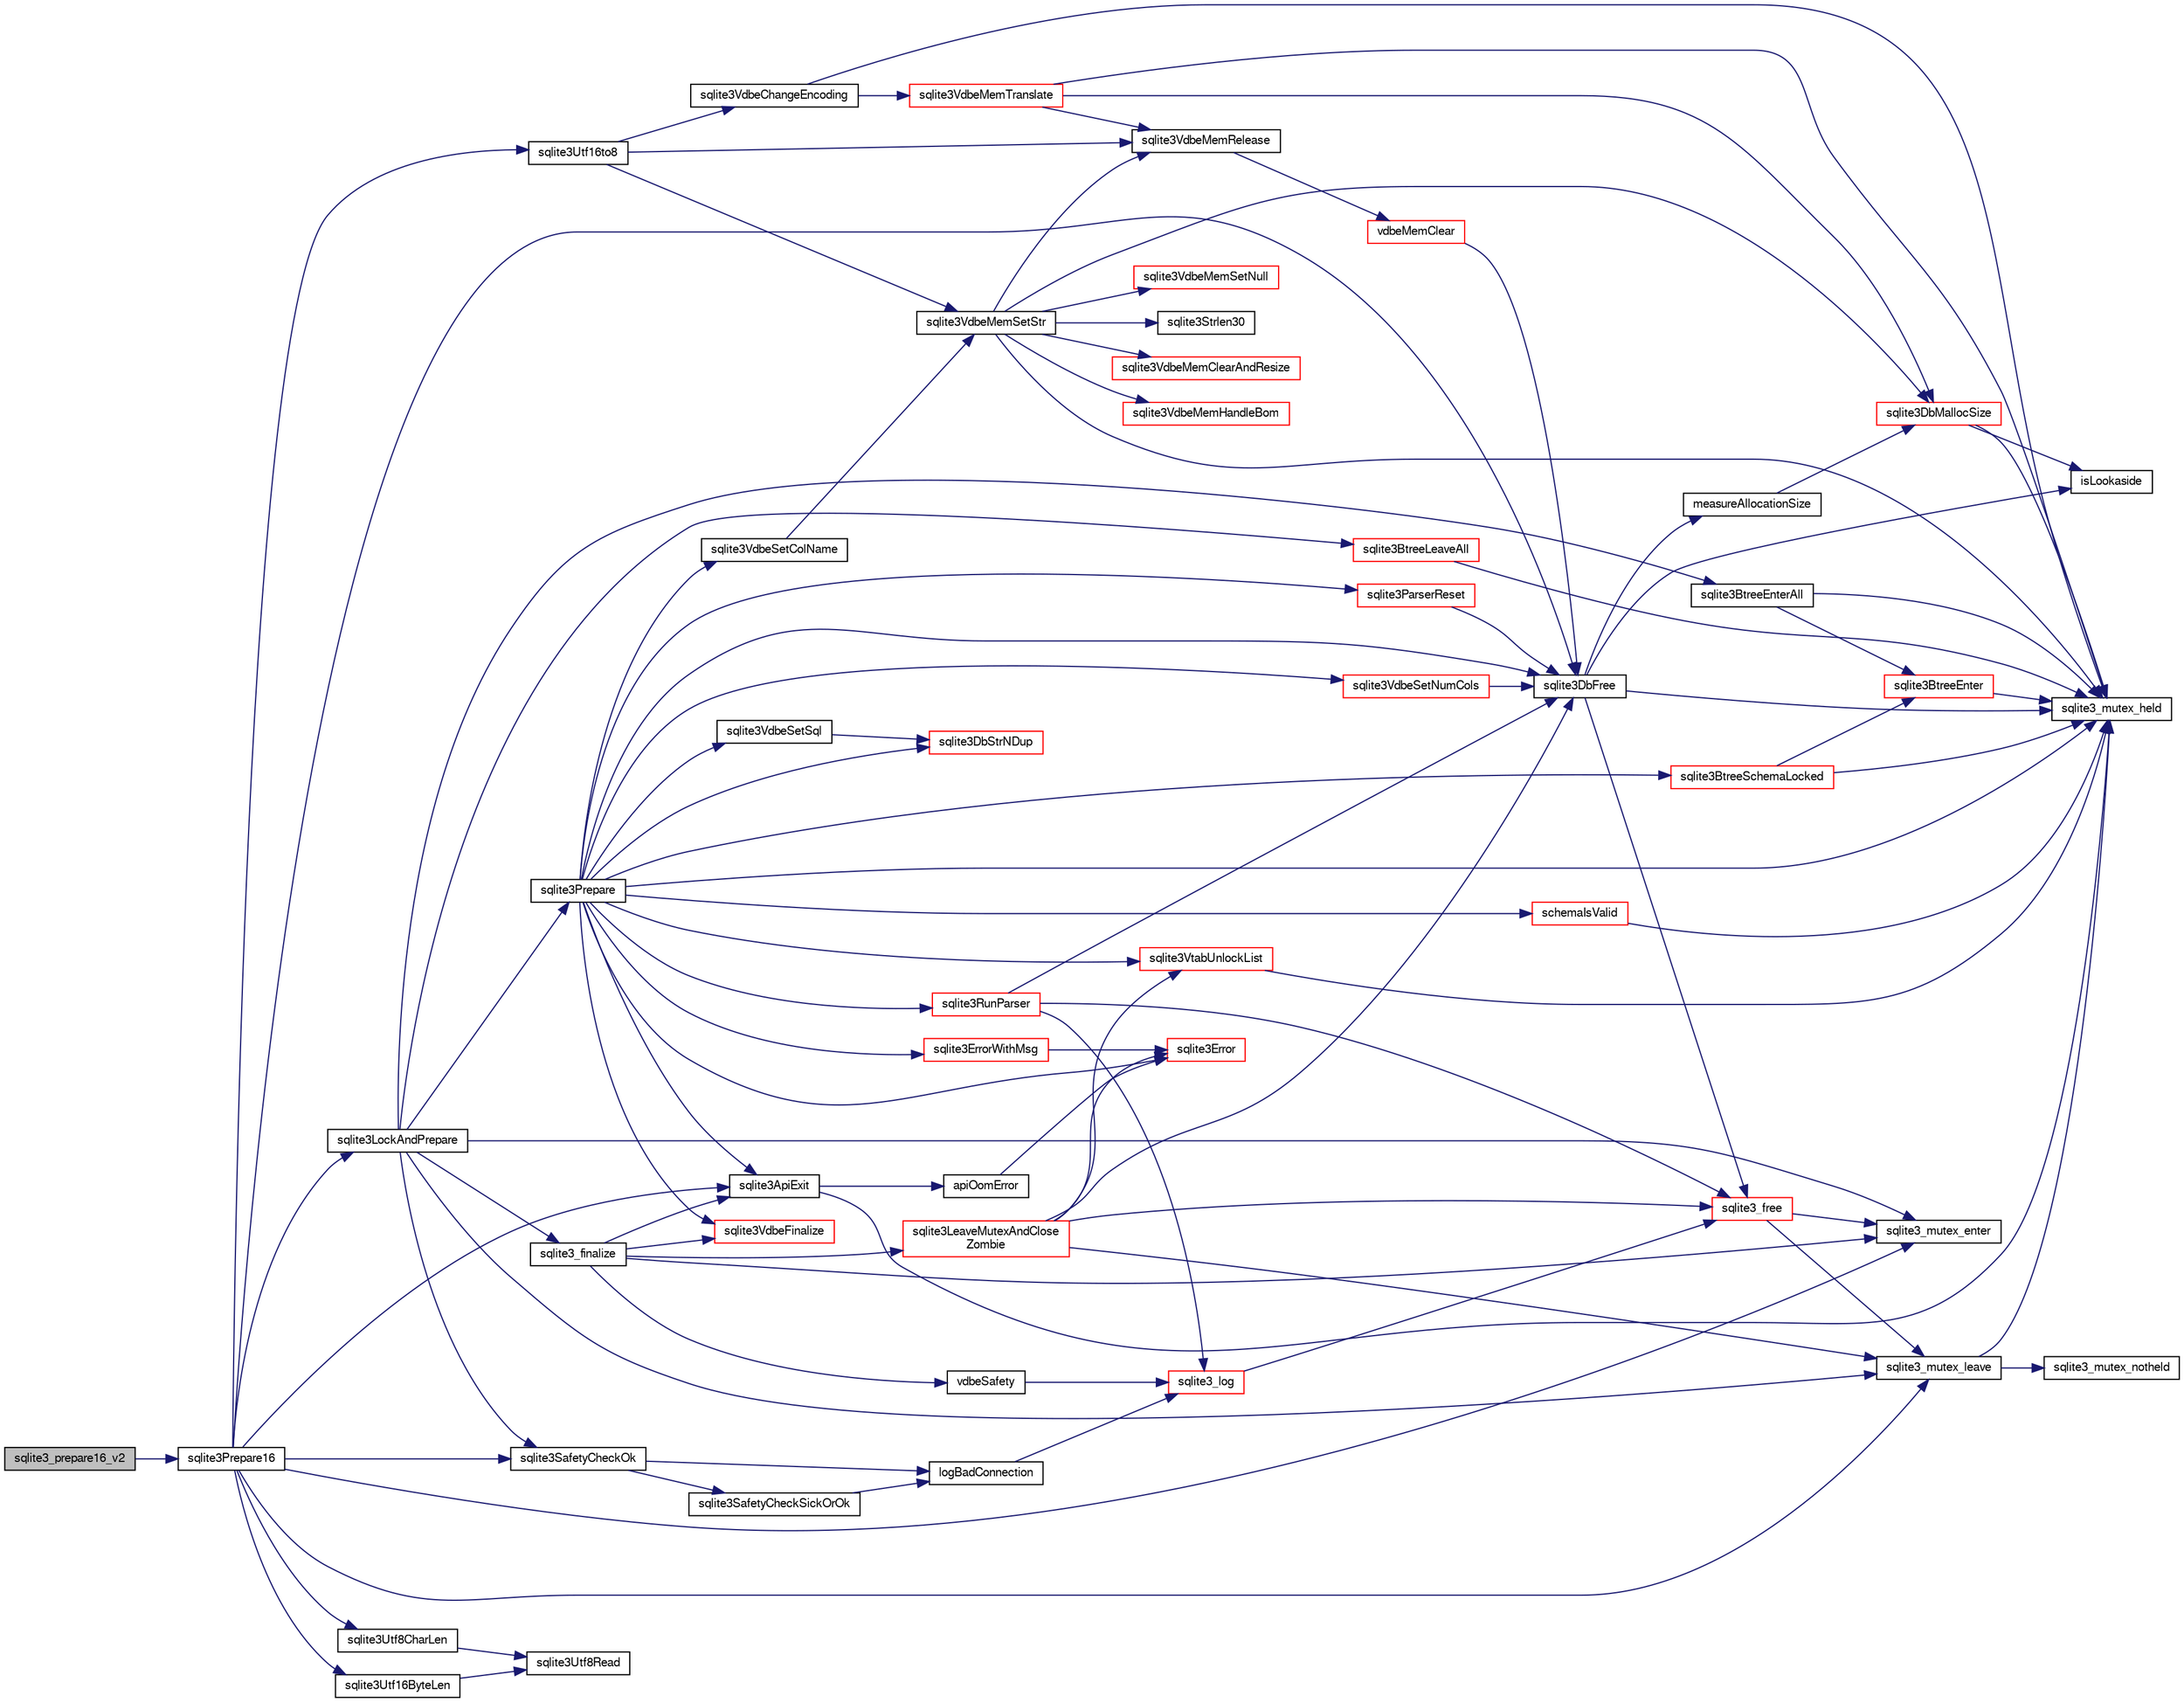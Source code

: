 digraph "sqlite3_prepare16_v2"
{
  edge [fontname="FreeSans",fontsize="10",labelfontname="FreeSans",labelfontsize="10"];
  node [fontname="FreeSans",fontsize="10",shape=record];
  rankdir="LR";
  Node56389 [label="sqlite3_prepare16_v2",height=0.2,width=0.4,color="black", fillcolor="grey75", style="filled", fontcolor="black"];
  Node56389 -> Node56390 [color="midnightblue",fontsize="10",style="solid",fontname="FreeSans"];
  Node56390 [label="sqlite3Prepare16",height=0.2,width=0.4,color="black", fillcolor="white", style="filled",URL="$sqlite3_8c.html#a5842e6724b91885125f83c438da1f15b"];
  Node56390 -> Node56391 [color="midnightblue",fontsize="10",style="solid",fontname="FreeSans"];
  Node56391 [label="sqlite3SafetyCheckOk",height=0.2,width=0.4,color="black", fillcolor="white", style="filled",URL="$sqlite3_8c.html#ab15308423296d719d75dca4c0ef182a7"];
  Node56391 -> Node56392 [color="midnightblue",fontsize="10",style="solid",fontname="FreeSans"];
  Node56392 [label="logBadConnection",height=0.2,width=0.4,color="black", fillcolor="white", style="filled",URL="$sqlite3_8c.html#a8aa249fac852b22bb1227e2bc2921f11"];
  Node56392 -> Node56393 [color="midnightblue",fontsize="10",style="solid",fontname="FreeSans"];
  Node56393 [label="sqlite3_log",height=0.2,width=0.4,color="red", fillcolor="white", style="filled",URL="$sqlite3_8c.html#a298c9699bf9c143662c6b1fec4b2dc3b"];
  Node56393 -> Node56408 [color="midnightblue",fontsize="10",style="solid",fontname="FreeSans"];
  Node56408 [label="sqlite3_free",height=0.2,width=0.4,color="red", fillcolor="white", style="filled",URL="$sqlite3_8c.html#a6552349e36a8a691af5487999ab09519"];
  Node56408 -> Node56409 [color="midnightblue",fontsize="10",style="solid",fontname="FreeSans"];
  Node56409 [label="sqlite3_mutex_enter",height=0.2,width=0.4,color="black", fillcolor="white", style="filled",URL="$sqlite3_8c.html#a1c12cde690bd89f104de5cbad12a6bf5"];
  Node56408 -> Node56411 [color="midnightblue",fontsize="10",style="solid",fontname="FreeSans"];
  Node56411 [label="sqlite3_mutex_leave",height=0.2,width=0.4,color="black", fillcolor="white", style="filled",URL="$sqlite3_8c.html#a5838d235601dbd3c1fa993555c6bcc93"];
  Node56411 -> Node56403 [color="midnightblue",fontsize="10",style="solid",fontname="FreeSans"];
  Node56403 [label="sqlite3_mutex_held",height=0.2,width=0.4,color="black", fillcolor="white", style="filled",URL="$sqlite3_8c.html#acf77da68932b6bc163c5e68547ecc3e7"];
  Node56411 -> Node56412 [color="midnightblue",fontsize="10",style="solid",fontname="FreeSans"];
  Node56412 [label="sqlite3_mutex_notheld",height=0.2,width=0.4,color="black", fillcolor="white", style="filled",URL="$sqlite3_8c.html#a83967c837c1c000d3b5adcfaa688f5dc"];
  Node56391 -> Node56675 [color="midnightblue",fontsize="10",style="solid",fontname="FreeSans"];
  Node56675 [label="sqlite3SafetyCheckSickOrOk",height=0.2,width=0.4,color="black", fillcolor="white", style="filled",URL="$sqlite3_8c.html#ac1fff729aec147d9825a4930042a626b"];
  Node56675 -> Node56392 [color="midnightblue",fontsize="10",style="solid",fontname="FreeSans"];
  Node56390 -> Node56409 [color="midnightblue",fontsize="10",style="solid",fontname="FreeSans"];
  Node56390 -> Node56676 [color="midnightblue",fontsize="10",style="solid",fontname="FreeSans"];
  Node56676 [label="sqlite3Utf16to8",height=0.2,width=0.4,color="black", fillcolor="white", style="filled",URL="$sqlite3_8c.html#a2c2d4b96de83192463964b77bdc524ae"];
  Node56676 -> Node56511 [color="midnightblue",fontsize="10",style="solid",fontname="FreeSans"];
  Node56511 [label="sqlite3VdbeMemSetStr",height=0.2,width=0.4,color="black", fillcolor="white", style="filled",URL="$sqlite3_8c.html#a9697bec7c3b512483638ea3646191d7d"];
  Node56511 -> Node56403 [color="midnightblue",fontsize="10",style="solid",fontname="FreeSans"];
  Node56511 -> Node56490 [color="midnightblue",fontsize="10",style="solid",fontname="FreeSans"];
  Node56490 [label="sqlite3VdbeMemSetNull",height=0.2,width=0.4,color="red", fillcolor="white", style="filled",URL="$sqlite3_8c.html#ae01092c23aebaf8a3ebdf3954609b410"];
  Node56511 -> Node56478 [color="midnightblue",fontsize="10",style="solid",fontname="FreeSans"];
  Node56478 [label="sqlite3Strlen30",height=0.2,width=0.4,color="black", fillcolor="white", style="filled",URL="$sqlite3_8c.html#a3dcd80ba41f1a308193dee74857b62a7"];
  Node56511 -> Node56502 [color="midnightblue",fontsize="10",style="solid",fontname="FreeSans"];
  Node56502 [label="sqlite3VdbeMemClearAndResize",height=0.2,width=0.4,color="red", fillcolor="white", style="filled",URL="$sqlite3_8c.html#add082be4aa46084ecdf023cfac898231"];
  Node56511 -> Node56497 [color="midnightblue",fontsize="10",style="solid",fontname="FreeSans"];
  Node56497 [label="sqlite3VdbeMemRelease",height=0.2,width=0.4,color="black", fillcolor="white", style="filled",URL="$sqlite3_8c.html#a90606361dbeba88159fd6ff03fcc10cc"];
  Node56497 -> Node56498 [color="midnightblue",fontsize="10",style="solid",fontname="FreeSans"];
  Node56498 [label="vdbeMemClear",height=0.2,width=0.4,color="red", fillcolor="white", style="filled",URL="$sqlite3_8c.html#a489eef6e55ad0dadf67578726b935d12"];
  Node56498 -> Node56402 [color="midnightblue",fontsize="10",style="solid",fontname="FreeSans"];
  Node56402 [label="sqlite3DbFree",height=0.2,width=0.4,color="black", fillcolor="white", style="filled",URL="$sqlite3_8c.html#ac70ab821a6607b4a1b909582dc37a069"];
  Node56402 -> Node56403 [color="midnightblue",fontsize="10",style="solid",fontname="FreeSans"];
  Node56402 -> Node56404 [color="midnightblue",fontsize="10",style="solid",fontname="FreeSans"];
  Node56404 [label="measureAllocationSize",height=0.2,width=0.4,color="black", fillcolor="white", style="filled",URL="$sqlite3_8c.html#a45731e644a22fdb756e2b6337224217a"];
  Node56404 -> Node56405 [color="midnightblue",fontsize="10",style="solid",fontname="FreeSans"];
  Node56405 [label="sqlite3DbMallocSize",height=0.2,width=0.4,color="red", fillcolor="white", style="filled",URL="$sqlite3_8c.html#aa397e5a8a03495203a0767abf0a71f86"];
  Node56405 -> Node56403 [color="midnightblue",fontsize="10",style="solid",fontname="FreeSans"];
  Node56405 -> Node56407 [color="midnightblue",fontsize="10",style="solid",fontname="FreeSans"];
  Node56407 [label="isLookaside",height=0.2,width=0.4,color="black", fillcolor="white", style="filled",URL="$sqlite3_8c.html#a770fa05ff9717b75e16f4d968a77b897"];
  Node56402 -> Node56407 [color="midnightblue",fontsize="10",style="solid",fontname="FreeSans"];
  Node56402 -> Node56408 [color="midnightblue",fontsize="10",style="solid",fontname="FreeSans"];
  Node56511 -> Node56405 [color="midnightblue",fontsize="10",style="solid",fontname="FreeSans"];
  Node56511 -> Node56512 [color="midnightblue",fontsize="10",style="solid",fontname="FreeSans"];
  Node56512 [label="sqlite3VdbeMemHandleBom",height=0.2,width=0.4,color="red", fillcolor="white", style="filled",URL="$sqlite3_8c.html#a8ac47607e6893715d335a0f6f4b58e3e"];
  Node56676 -> Node56494 [color="midnightblue",fontsize="10",style="solid",fontname="FreeSans"];
  Node56494 [label="sqlite3VdbeChangeEncoding",height=0.2,width=0.4,color="black", fillcolor="white", style="filled",URL="$sqlite3_8c.html#aa7cf8e488bf8cf9ec18528f52a40de31"];
  Node56494 -> Node56403 [color="midnightblue",fontsize="10",style="solid",fontname="FreeSans"];
  Node56494 -> Node56495 [color="midnightblue",fontsize="10",style="solid",fontname="FreeSans"];
  Node56495 [label="sqlite3VdbeMemTranslate",height=0.2,width=0.4,color="red", fillcolor="white", style="filled",URL="$sqlite3_8c.html#adc5f07459f00d96ec7591be255d029f5"];
  Node56495 -> Node56403 [color="midnightblue",fontsize="10",style="solid",fontname="FreeSans"];
  Node56495 -> Node56497 [color="midnightblue",fontsize="10",style="solid",fontname="FreeSans"];
  Node56495 -> Node56405 [color="midnightblue",fontsize="10",style="solid",fontname="FreeSans"];
  Node56676 -> Node56497 [color="midnightblue",fontsize="10",style="solid",fontname="FreeSans"];
  Node56390 -> Node56677 [color="midnightblue",fontsize="10",style="solid",fontname="FreeSans"];
  Node56677 [label="sqlite3LockAndPrepare",height=0.2,width=0.4,color="black", fillcolor="white", style="filled",URL="$sqlite3_8c.html#a5db1ec5589aa2b02c6d979211a8789bd"];
  Node56677 -> Node56391 [color="midnightblue",fontsize="10",style="solid",fontname="FreeSans"];
  Node56677 -> Node56409 [color="midnightblue",fontsize="10",style="solid",fontname="FreeSans"];
  Node56677 -> Node56678 [color="midnightblue",fontsize="10",style="solid",fontname="FreeSans"];
  Node56678 [label="sqlite3BtreeEnterAll",height=0.2,width=0.4,color="black", fillcolor="white", style="filled",URL="$sqlite3_8c.html#a7e8c5e623a61d322d3622c3e6202d735"];
  Node56678 -> Node56403 [color="midnightblue",fontsize="10",style="solid",fontname="FreeSans"];
  Node56678 -> Node56679 [color="midnightblue",fontsize="10",style="solid",fontname="FreeSans"];
  Node56679 [label="sqlite3BtreeEnter",height=0.2,width=0.4,color="red", fillcolor="white", style="filled",URL="$sqlite3_8c.html#afa05d700ca373993fe6b0525b867feff"];
  Node56679 -> Node56403 [color="midnightblue",fontsize="10",style="solid",fontname="FreeSans"];
  Node56677 -> Node56684 [color="midnightblue",fontsize="10",style="solid",fontname="FreeSans"];
  Node56684 [label="sqlite3Prepare",height=0.2,width=0.4,color="black", fillcolor="white", style="filled",URL="$sqlite3_8c.html#acb25890858d0bf4b12eb7aae569f0c7b"];
  Node56684 -> Node56403 [color="midnightblue",fontsize="10",style="solid",fontname="FreeSans"];
  Node56684 -> Node56685 [color="midnightblue",fontsize="10",style="solid",fontname="FreeSans"];
  Node56685 [label="sqlite3BtreeSchemaLocked",height=0.2,width=0.4,color="red", fillcolor="white", style="filled",URL="$sqlite3_8c.html#a46e6aacc6b039bae84b1d1a86ce9000c"];
  Node56685 -> Node56403 [color="midnightblue",fontsize="10",style="solid",fontname="FreeSans"];
  Node56685 -> Node56679 [color="midnightblue",fontsize="10",style="solid",fontname="FreeSans"];
  Node56684 -> Node56688 [color="midnightblue",fontsize="10",style="solid",fontname="FreeSans"];
  Node56688 [label="sqlite3ErrorWithMsg",height=0.2,width=0.4,color="red", fillcolor="white", style="filled",URL="$sqlite3_8c.html#a11feb4cd8e77d59df266587cfe1b2641"];
  Node56688 -> Node56609 [color="midnightblue",fontsize="10",style="solid",fontname="FreeSans"];
  Node56609 [label="sqlite3Error",height=0.2,width=0.4,color="red", fillcolor="white", style="filled",URL="$sqlite3_8c.html#a4ba5e8be78db50d5538dcaa45bcf74d3"];
  Node56684 -> Node56691 [color="midnightblue",fontsize="10",style="solid",fontname="FreeSans"];
  Node56691 [label="sqlite3VtabUnlockList",height=0.2,width=0.4,color="red", fillcolor="white", style="filled",URL="$sqlite3_8c.html#a266b6e5487ec403a27fc6c6f852ff249"];
  Node56691 -> Node56403 [color="midnightblue",fontsize="10",style="solid",fontname="FreeSans"];
  Node56684 -> Node56607 [color="midnightblue",fontsize="10",style="solid",fontname="FreeSans"];
  Node56607 [label="sqlite3ApiExit",height=0.2,width=0.4,color="black", fillcolor="white", style="filled",URL="$sqlite3_8c.html#ae5a967ec6172298db98b6090bbd1dd9b"];
  Node56607 -> Node56403 [color="midnightblue",fontsize="10",style="solid",fontname="FreeSans"];
  Node56607 -> Node56608 [color="midnightblue",fontsize="10",style="solid",fontname="FreeSans"];
  Node56608 [label="apiOomError",height=0.2,width=0.4,color="black", fillcolor="white", style="filled",URL="$sqlite3_8c.html#a55c294da0c468873c7f7ea59378b8b9c"];
  Node56608 -> Node56609 [color="midnightblue",fontsize="10",style="solid",fontname="FreeSans"];
  Node56684 -> Node56660 [color="midnightblue",fontsize="10",style="solid",fontname="FreeSans"];
  Node56660 [label="sqlite3DbStrNDup",height=0.2,width=0.4,color="red", fillcolor="white", style="filled",URL="$sqlite3_8c.html#a48e8c757f70cba60fe83ce00ad8de713"];
  Node56684 -> Node56694 [color="midnightblue",fontsize="10",style="solid",fontname="FreeSans"];
  Node56694 [label="sqlite3RunParser",height=0.2,width=0.4,color="red", fillcolor="white", style="filled",URL="$sqlite3_8c.html#a174f16a9adcc64bf971bae4a5ffa3488"];
  Node56694 -> Node56402 [color="midnightblue",fontsize="10",style="solid",fontname="FreeSans"];
  Node56694 -> Node56408 [color="midnightblue",fontsize="10",style="solid",fontname="FreeSans"];
  Node56694 -> Node56393 [color="midnightblue",fontsize="10",style="solid",fontname="FreeSans"];
  Node56684 -> Node56402 [color="midnightblue",fontsize="10",style="solid",fontname="FreeSans"];
  Node56684 -> Node57341 [color="midnightblue",fontsize="10",style="solid",fontname="FreeSans"];
  Node57341 [label="schemaIsValid",height=0.2,width=0.4,color="red", fillcolor="white", style="filled",URL="$sqlite3_8c.html#a7c466fe28e7ca6f46b8bf72c46d9738d"];
  Node57341 -> Node56403 [color="midnightblue",fontsize="10",style="solid",fontname="FreeSans"];
  Node56684 -> Node57342 [color="midnightblue",fontsize="10",style="solid",fontname="FreeSans"];
  Node57342 [label="sqlite3VdbeSetNumCols",height=0.2,width=0.4,color="red", fillcolor="white", style="filled",URL="$sqlite3_8c.html#a3d1d64e925572ff37fec8682e1224ff1"];
  Node57342 -> Node56402 [color="midnightblue",fontsize="10",style="solid",fontname="FreeSans"];
  Node56684 -> Node57343 [color="midnightblue",fontsize="10",style="solid",fontname="FreeSans"];
  Node57343 [label="sqlite3VdbeSetColName",height=0.2,width=0.4,color="black", fillcolor="white", style="filled",URL="$sqlite3_8c.html#a05534e7d71a734a43c35ae061ef45e6e"];
  Node57343 -> Node56511 [color="midnightblue",fontsize="10",style="solid",fontname="FreeSans"];
  Node56684 -> Node57344 [color="midnightblue",fontsize="10",style="solid",fontname="FreeSans"];
  Node57344 [label="sqlite3VdbeSetSql",height=0.2,width=0.4,color="black", fillcolor="white", style="filled",URL="$sqlite3_8c.html#a165ef3ad67f05e5e3fa7c712f3c4ba41"];
  Node57344 -> Node56660 [color="midnightblue",fontsize="10",style="solid",fontname="FreeSans"];
  Node56684 -> Node57230 [color="midnightblue",fontsize="10",style="solid",fontname="FreeSans"];
  Node57230 [label="sqlite3VdbeFinalize",height=0.2,width=0.4,color="red", fillcolor="white", style="filled",URL="$sqlite3_8c.html#af81e0c8d03b71610d3a826469f67bbd4"];
  Node56684 -> Node56609 [color="midnightblue",fontsize="10",style="solid",fontname="FreeSans"];
  Node56684 -> Node57345 [color="midnightblue",fontsize="10",style="solid",fontname="FreeSans"];
  Node57345 [label="sqlite3ParserReset",height=0.2,width=0.4,color="red", fillcolor="white", style="filled",URL="$sqlite3_8c.html#ae5c69f1aa716b5dc4b54dbf6642c1071"];
  Node57345 -> Node56402 [color="midnightblue",fontsize="10",style="solid",fontname="FreeSans"];
  Node56677 -> Node57242 [color="midnightblue",fontsize="10",style="solid",fontname="FreeSans"];
  Node57242 [label="sqlite3_finalize",height=0.2,width=0.4,color="black", fillcolor="white", style="filled",URL="$sqlite3_8c.html#a801195c0f771d40bb4be1e40f3b88945"];
  Node57242 -> Node56723 [color="midnightblue",fontsize="10",style="solid",fontname="FreeSans"];
  Node56723 [label="vdbeSafety",height=0.2,width=0.4,color="black", fillcolor="white", style="filled",URL="$sqlite3_8c.html#ad376f1aa66b2801fa8fb2fb134f370fd"];
  Node56723 -> Node56393 [color="midnightblue",fontsize="10",style="solid",fontname="FreeSans"];
  Node57242 -> Node56409 [color="midnightblue",fontsize="10",style="solid",fontname="FreeSans"];
  Node57242 -> Node57230 [color="midnightblue",fontsize="10",style="solid",fontname="FreeSans"];
  Node57242 -> Node56607 [color="midnightblue",fontsize="10",style="solid",fontname="FreeSans"];
  Node57242 -> Node57243 [color="midnightblue",fontsize="10",style="solid",fontname="FreeSans"];
  Node57243 [label="sqlite3LeaveMutexAndClose\lZombie",height=0.2,width=0.4,color="red", fillcolor="white", style="filled",URL="$sqlite3_8c.html#afe3a37c29dcb0fe9fc15fe07a3976f59"];
  Node57243 -> Node56411 [color="midnightblue",fontsize="10",style="solid",fontname="FreeSans"];
  Node57243 -> Node56691 [color="midnightblue",fontsize="10",style="solid",fontname="FreeSans"];
  Node57243 -> Node56402 [color="midnightblue",fontsize="10",style="solid",fontname="FreeSans"];
  Node57243 -> Node56609 [color="midnightblue",fontsize="10",style="solid",fontname="FreeSans"];
  Node57243 -> Node56408 [color="midnightblue",fontsize="10",style="solid",fontname="FreeSans"];
  Node56677 -> Node56946 [color="midnightblue",fontsize="10",style="solid",fontname="FreeSans"];
  Node56946 [label="sqlite3BtreeLeaveAll",height=0.2,width=0.4,color="red", fillcolor="white", style="filled",URL="$sqlite3_8c.html#a282e5f429eee8e0aebc7d18068ebccd2"];
  Node56946 -> Node56403 [color="midnightblue",fontsize="10",style="solid",fontname="FreeSans"];
  Node56677 -> Node56411 [color="midnightblue",fontsize="10",style="solid",fontname="FreeSans"];
  Node56390 -> Node57346 [color="midnightblue",fontsize="10",style="solid",fontname="FreeSans"];
  Node57346 [label="sqlite3Utf8CharLen",height=0.2,width=0.4,color="black", fillcolor="white", style="filled",URL="$sqlite3_8c.html#a066ef98fa63764bd64b8da19566270f8"];
  Node57346 -> Node56551 [color="midnightblue",fontsize="10",style="solid",fontname="FreeSans"];
  Node56551 [label="sqlite3Utf8Read",height=0.2,width=0.4,color="black", fillcolor="white", style="filled",URL="$sqlite3_8c.html#ae25f70650fcf02236868220f5ebd2d79"];
  Node56390 -> Node57347 [color="midnightblue",fontsize="10",style="solid",fontname="FreeSans"];
  Node57347 [label="sqlite3Utf16ByteLen",height=0.2,width=0.4,color="black", fillcolor="white", style="filled",URL="$sqlite3_8c.html#a03361e986e6fc07dd0e5ae76e5f1bb5c"];
  Node57347 -> Node56551 [color="midnightblue",fontsize="10",style="solid",fontname="FreeSans"];
  Node56390 -> Node56402 [color="midnightblue",fontsize="10",style="solid",fontname="FreeSans"];
  Node56390 -> Node56607 [color="midnightblue",fontsize="10",style="solid",fontname="FreeSans"];
  Node56390 -> Node56411 [color="midnightblue",fontsize="10",style="solid",fontname="FreeSans"];
}
